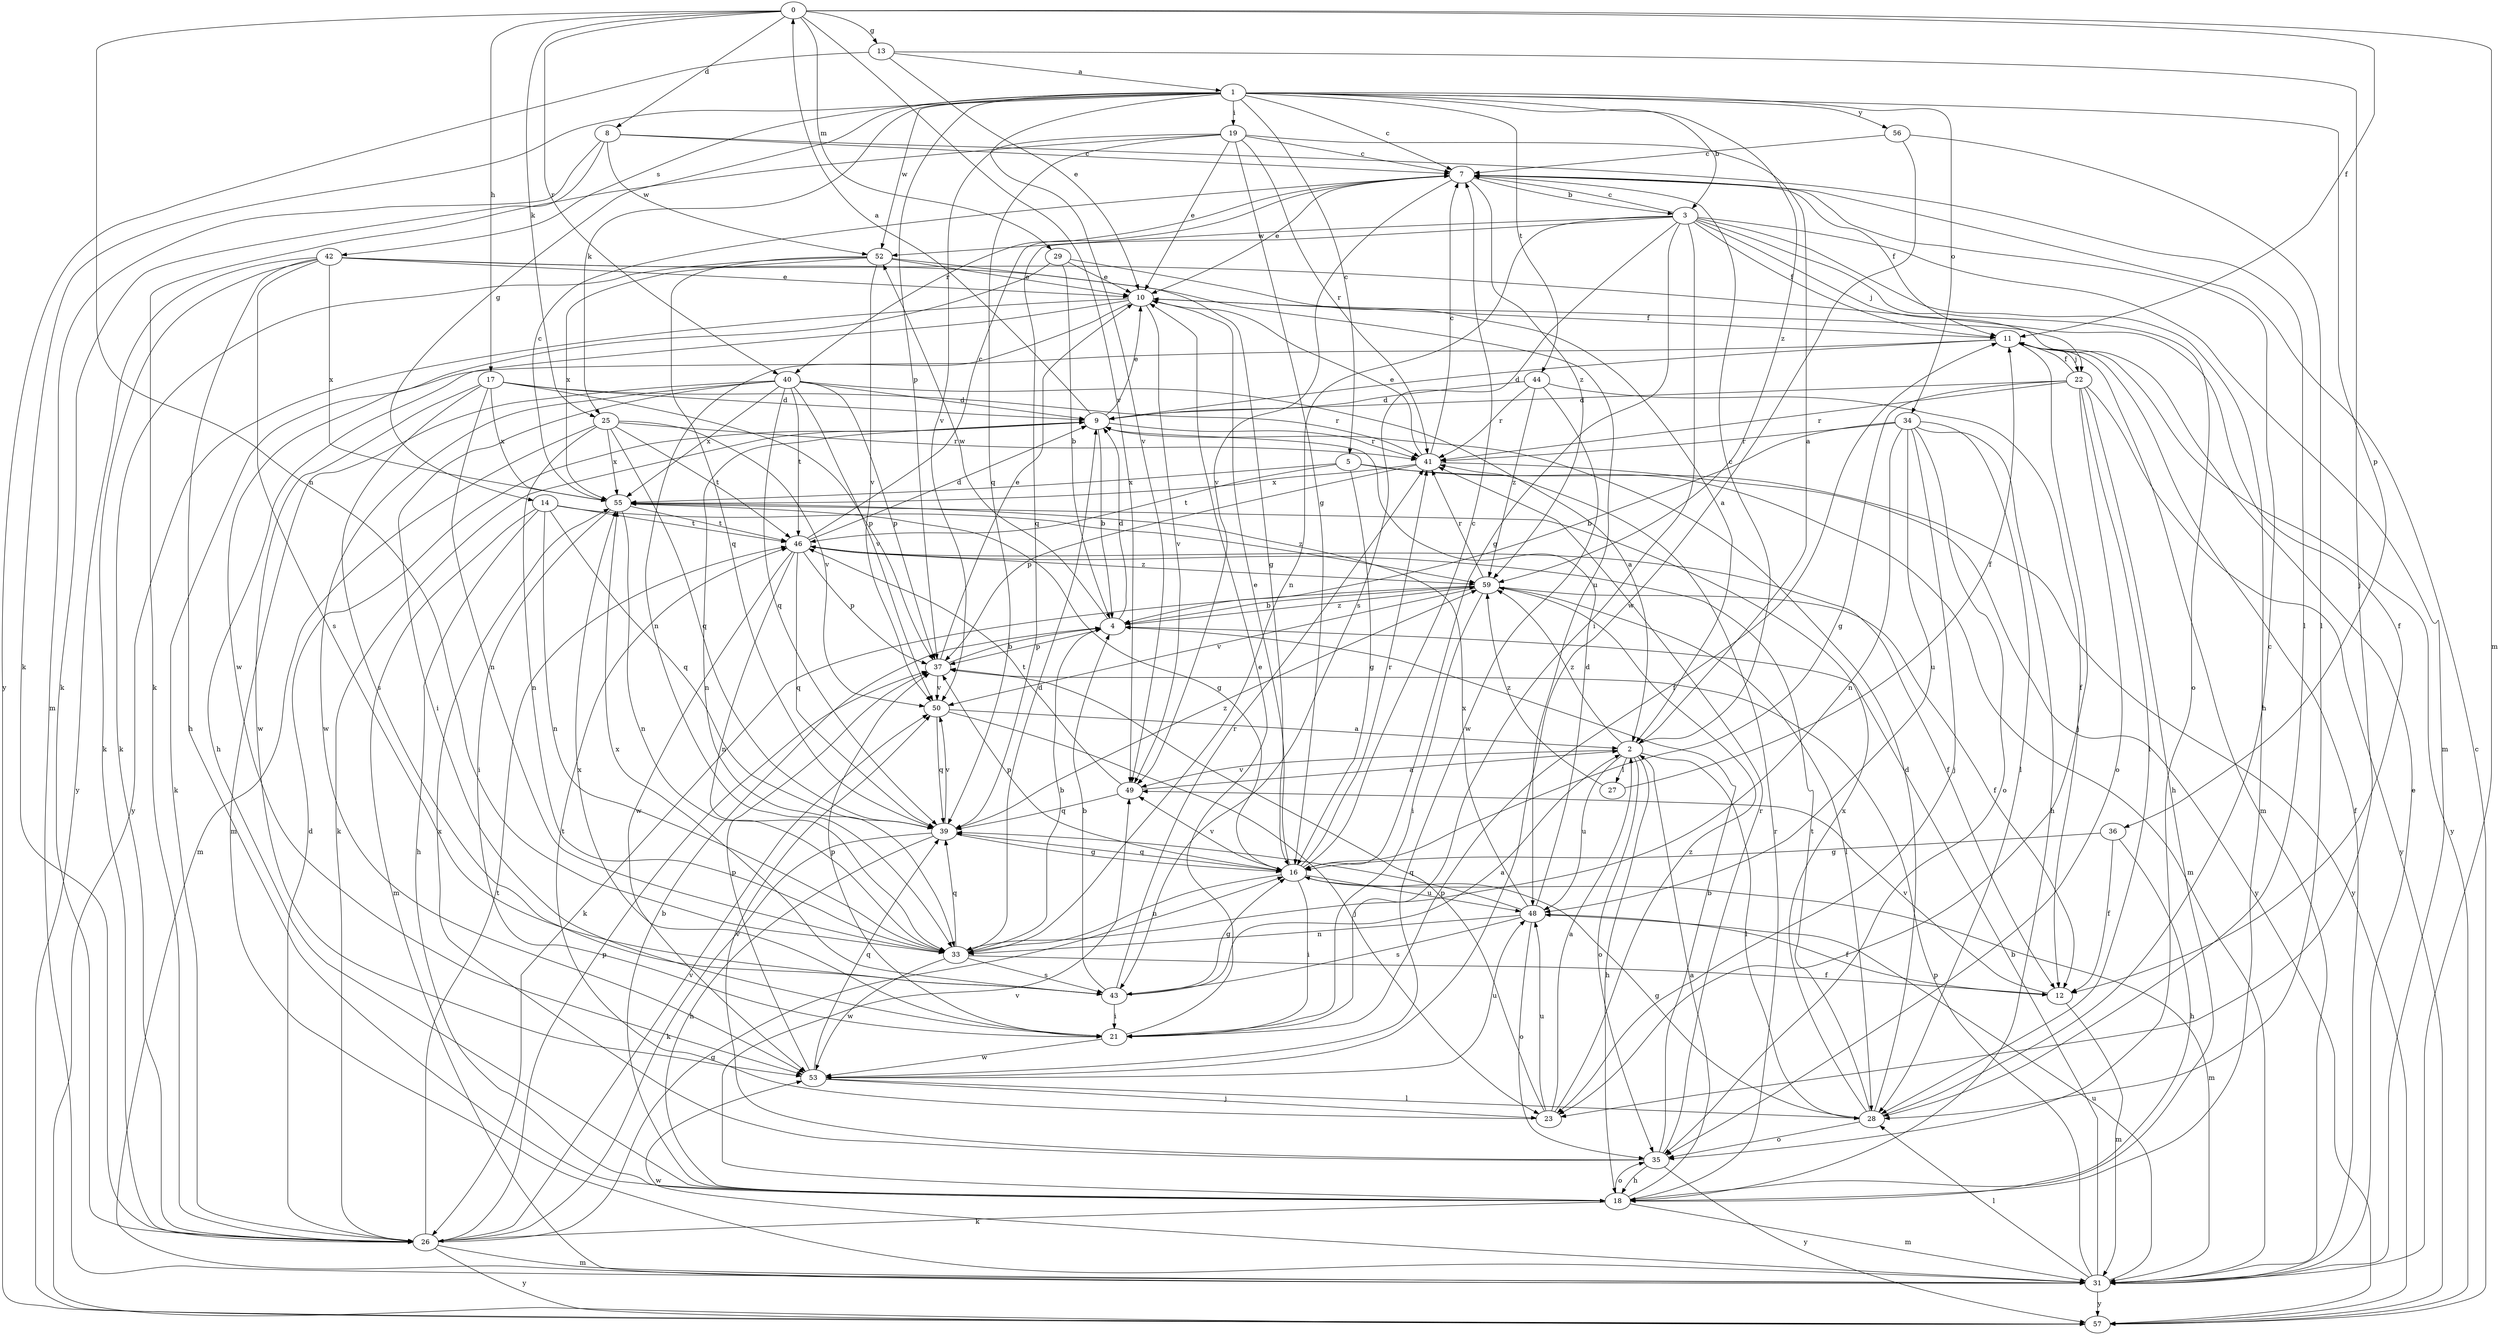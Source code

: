 strict digraph  {
0;
1;
2;
3;
4;
5;
7;
8;
9;
10;
11;
12;
13;
14;
16;
17;
18;
19;
21;
22;
23;
25;
26;
27;
28;
29;
31;
33;
34;
35;
36;
37;
39;
40;
41;
42;
43;
44;
46;
48;
49;
50;
52;
53;
55;
56;
57;
59;
0 -> 8  [label=d];
0 -> 11  [label=f];
0 -> 13  [label=g];
0 -> 17  [label=h];
0 -> 25  [label=k];
0 -> 29  [label=m];
0 -> 31  [label=m];
0 -> 33  [label=n];
0 -> 40  [label=r];
0 -> 49  [label=v];
1 -> 3  [label=b];
1 -> 5  [label=c];
1 -> 7  [label=c];
1 -> 14  [label=g];
1 -> 19  [label=i];
1 -> 25  [label=k];
1 -> 26  [label=k];
1 -> 34  [label=o];
1 -> 36  [label=p];
1 -> 37  [label=p];
1 -> 42  [label=s];
1 -> 44  [label=t];
1 -> 49  [label=v];
1 -> 52  [label=w];
1 -> 56  [label=y];
1 -> 59  [label=z];
2 -> 7  [label=c];
2 -> 18  [label=h];
2 -> 27  [label=l];
2 -> 28  [label=l];
2 -> 35  [label=o];
2 -> 48  [label=u];
2 -> 49  [label=v];
2 -> 59  [label=z];
3 -> 7  [label=c];
3 -> 11  [label=f];
3 -> 16  [label=g];
3 -> 18  [label=h];
3 -> 21  [label=i];
3 -> 22  [label=j];
3 -> 31  [label=m];
3 -> 33  [label=n];
3 -> 35  [label=o];
3 -> 39  [label=q];
3 -> 43  [label=s];
3 -> 52  [label=w];
4 -> 9  [label=d];
4 -> 37  [label=p];
4 -> 52  [label=w];
4 -> 59  [label=z];
5 -> 16  [label=g];
5 -> 31  [label=m];
5 -> 46  [label=t];
5 -> 55  [label=x];
5 -> 57  [label=y];
7 -> 3  [label=b];
7 -> 10  [label=e];
7 -> 11  [label=f];
7 -> 40  [label=r];
7 -> 49  [label=v];
7 -> 59  [label=z];
8 -> 7  [label=c];
8 -> 26  [label=k];
8 -> 28  [label=l];
8 -> 31  [label=m];
8 -> 52  [label=w];
9 -> 0  [label=a];
9 -> 4  [label=b];
9 -> 10  [label=e];
9 -> 26  [label=k];
9 -> 33  [label=n];
9 -> 41  [label=r];
10 -> 11  [label=f];
10 -> 18  [label=h];
10 -> 33  [label=n];
10 -> 49  [label=v];
10 -> 57  [label=y];
11 -> 9  [label=d];
11 -> 22  [label=j];
11 -> 23  [label=j];
11 -> 26  [label=k];
11 -> 31  [label=m];
11 -> 57  [label=y];
12 -> 31  [label=m];
12 -> 49  [label=v];
13 -> 1  [label=a];
13 -> 10  [label=e];
13 -> 23  [label=j];
13 -> 57  [label=y];
14 -> 18  [label=h];
14 -> 31  [label=m];
14 -> 33  [label=n];
14 -> 39  [label=q];
14 -> 46  [label=t];
14 -> 59  [label=z];
16 -> 7  [label=c];
16 -> 10  [label=e];
16 -> 21  [label=i];
16 -> 31  [label=m];
16 -> 33  [label=n];
16 -> 37  [label=p];
16 -> 39  [label=q];
16 -> 41  [label=r];
16 -> 48  [label=u];
16 -> 49  [label=v];
17 -> 9  [label=d];
17 -> 33  [label=n];
17 -> 37  [label=p];
17 -> 41  [label=r];
17 -> 43  [label=s];
17 -> 53  [label=w];
17 -> 55  [label=x];
18 -> 2  [label=a];
18 -> 4  [label=b];
18 -> 26  [label=k];
18 -> 31  [label=m];
18 -> 35  [label=o];
18 -> 41  [label=r];
18 -> 49  [label=v];
19 -> 2  [label=a];
19 -> 7  [label=c];
19 -> 10  [label=e];
19 -> 16  [label=g];
19 -> 26  [label=k];
19 -> 39  [label=q];
19 -> 41  [label=r];
19 -> 50  [label=v];
21 -> 10  [label=e];
21 -> 11  [label=f];
21 -> 37  [label=p];
21 -> 53  [label=w];
21 -> 55  [label=x];
22 -> 9  [label=d];
22 -> 11  [label=f];
22 -> 16  [label=g];
22 -> 18  [label=h];
22 -> 28  [label=l];
22 -> 35  [label=o];
22 -> 41  [label=r];
22 -> 57  [label=y];
23 -> 2  [label=a];
23 -> 37  [label=p];
23 -> 46  [label=t];
23 -> 48  [label=u];
23 -> 59  [label=z];
25 -> 31  [label=m];
25 -> 33  [label=n];
25 -> 39  [label=q];
25 -> 41  [label=r];
25 -> 46  [label=t];
25 -> 50  [label=v];
25 -> 55  [label=x];
26 -> 9  [label=d];
26 -> 16  [label=g];
26 -> 31  [label=m];
26 -> 37  [label=p];
26 -> 46  [label=t];
26 -> 50  [label=v];
26 -> 57  [label=y];
27 -> 11  [label=f];
27 -> 59  [label=z];
28 -> 7  [label=c];
28 -> 9  [label=d];
28 -> 16  [label=g];
28 -> 35  [label=o];
28 -> 46  [label=t];
28 -> 55  [label=x];
29 -> 2  [label=a];
29 -> 4  [label=b];
29 -> 10  [label=e];
29 -> 53  [label=w];
31 -> 4  [label=b];
31 -> 10  [label=e];
31 -> 11  [label=f];
31 -> 28  [label=l];
31 -> 37  [label=p];
31 -> 48  [label=u];
31 -> 53  [label=w];
31 -> 57  [label=y];
33 -> 4  [label=b];
33 -> 9  [label=d];
33 -> 12  [label=f];
33 -> 39  [label=q];
33 -> 43  [label=s];
33 -> 53  [label=w];
34 -> 4  [label=b];
34 -> 18  [label=h];
34 -> 23  [label=j];
34 -> 28  [label=l];
34 -> 33  [label=n];
34 -> 35  [label=o];
34 -> 41  [label=r];
34 -> 48  [label=u];
35 -> 4  [label=b];
35 -> 18  [label=h];
35 -> 41  [label=r];
35 -> 50  [label=v];
35 -> 55  [label=x];
35 -> 57  [label=y];
36 -> 12  [label=f];
36 -> 16  [label=g];
36 -> 18  [label=h];
37 -> 4  [label=b];
37 -> 10  [label=e];
37 -> 50  [label=v];
39 -> 16  [label=g];
39 -> 18  [label=h];
39 -> 26  [label=k];
39 -> 50  [label=v];
39 -> 59  [label=z];
40 -> 2  [label=a];
40 -> 9  [label=d];
40 -> 21  [label=i];
40 -> 31  [label=m];
40 -> 37  [label=p];
40 -> 39  [label=q];
40 -> 46  [label=t];
40 -> 50  [label=v];
40 -> 53  [label=w];
40 -> 55  [label=x];
41 -> 7  [label=c];
41 -> 10  [label=e];
41 -> 37  [label=p];
41 -> 55  [label=x];
41 -> 57  [label=y];
42 -> 10  [label=e];
42 -> 12  [label=f];
42 -> 18  [label=h];
42 -> 26  [label=k];
42 -> 43  [label=s];
42 -> 48  [label=u];
42 -> 55  [label=x];
42 -> 57  [label=y];
43 -> 2  [label=a];
43 -> 4  [label=b];
43 -> 16  [label=g];
43 -> 21  [label=i];
43 -> 41  [label=r];
43 -> 55  [label=x];
44 -> 9  [label=d];
44 -> 12  [label=f];
44 -> 41  [label=r];
44 -> 53  [label=w];
44 -> 59  [label=z];
46 -> 7  [label=c];
46 -> 9  [label=d];
46 -> 12  [label=f];
46 -> 33  [label=n];
46 -> 37  [label=p];
46 -> 39  [label=q];
46 -> 53  [label=w];
46 -> 59  [label=z];
48 -> 9  [label=d];
48 -> 12  [label=f];
48 -> 33  [label=n];
48 -> 35  [label=o];
48 -> 39  [label=q];
48 -> 43  [label=s];
48 -> 55  [label=x];
49 -> 2  [label=a];
49 -> 39  [label=q];
49 -> 46  [label=t];
50 -> 2  [label=a];
50 -> 23  [label=j];
50 -> 39  [label=q];
52 -> 10  [label=e];
52 -> 16  [label=g];
52 -> 26  [label=k];
52 -> 39  [label=q];
52 -> 50  [label=v];
52 -> 55  [label=x];
53 -> 23  [label=j];
53 -> 28  [label=l];
53 -> 37  [label=p];
53 -> 39  [label=q];
53 -> 48  [label=u];
55 -> 7  [label=c];
55 -> 16  [label=g];
55 -> 21  [label=i];
55 -> 33  [label=n];
55 -> 46  [label=t];
56 -> 7  [label=c];
56 -> 28  [label=l];
56 -> 53  [label=w];
57 -> 7  [label=c];
59 -> 4  [label=b];
59 -> 12  [label=f];
59 -> 21  [label=i];
59 -> 26  [label=k];
59 -> 28  [label=l];
59 -> 41  [label=r];
59 -> 50  [label=v];
}
